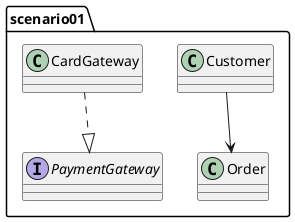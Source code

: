 @startuml
class scenario01.Customer
class scenario01.Order
interface scenario01.PaymentGateway
class scenario01.CardGateway
scenario01.Customer --> scenario01.Order
scenario01.CardGateway ..|> scenario01.PaymentGateway
@enduml
